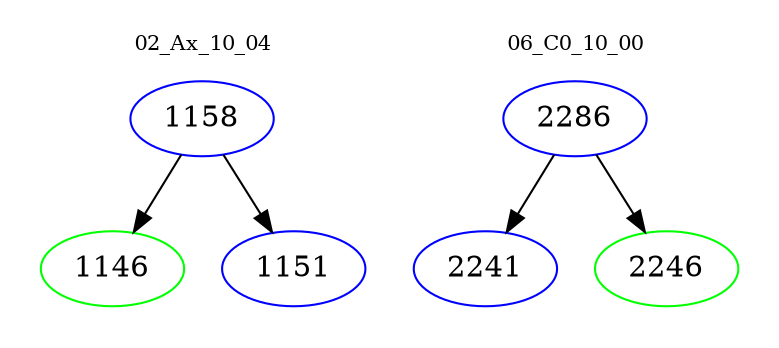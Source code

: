 digraph{
subgraph cluster_0 {
color = white
label = "02_Ax_10_04";
fontsize=10;
T0_1158 [label="1158", color="blue"]
T0_1158 -> T0_1146 [color="black"]
T0_1146 [label="1146", color="green"]
T0_1158 -> T0_1151 [color="black"]
T0_1151 [label="1151", color="blue"]
}
subgraph cluster_1 {
color = white
label = "06_C0_10_00";
fontsize=10;
T1_2286 [label="2286", color="blue"]
T1_2286 -> T1_2241 [color="black"]
T1_2241 [label="2241", color="blue"]
T1_2286 -> T1_2246 [color="black"]
T1_2246 [label="2246", color="green"]
}
}
